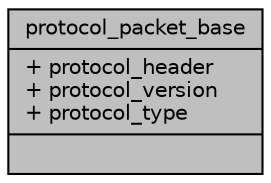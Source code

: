 digraph "protocol_packet_base"
{
 // LATEX_PDF_SIZE
  edge [fontname="Helvetica",fontsize="10",labelfontname="Helvetica",labelfontsize="10"];
  node [fontname="Helvetica",fontsize="10",shape=record];
  Node1 [label="{protocol_packet_base\n|+ protocol_header\l+ protocol_version\l+ protocol_type\l|}",height=0.2,width=0.4,color="black", fillcolor="grey75", style="filled", fontcolor="black",tooltip=" "];
}
